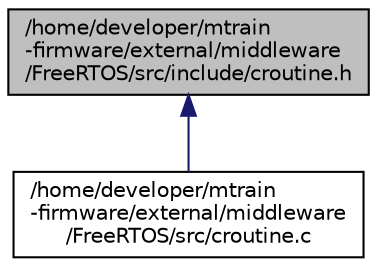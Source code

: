 digraph "/home/developer/mtrain-firmware/external/middleware/FreeRTOS/src/include/croutine.h"
{
  edge [fontname="Helvetica",fontsize="10",labelfontname="Helvetica",labelfontsize="10"];
  node [fontname="Helvetica",fontsize="10",shape=record];
  Node2 [label="/home/developer/mtrain\l-firmware/external/middleware\l/FreeRTOS/src/include/croutine.h",height=0.2,width=0.4,color="black", fillcolor="grey75", style="filled", fontcolor="black"];
  Node2 -> Node3 [dir="back",color="midnightblue",fontsize="10",style="solid",fontname="Helvetica"];
  Node3 [label="/home/developer/mtrain\l-firmware/external/middleware\l/FreeRTOS/src/croutine.c",height=0.2,width=0.4,color="black", fillcolor="white", style="filled",URL="$croutine_8c.html"];
}
